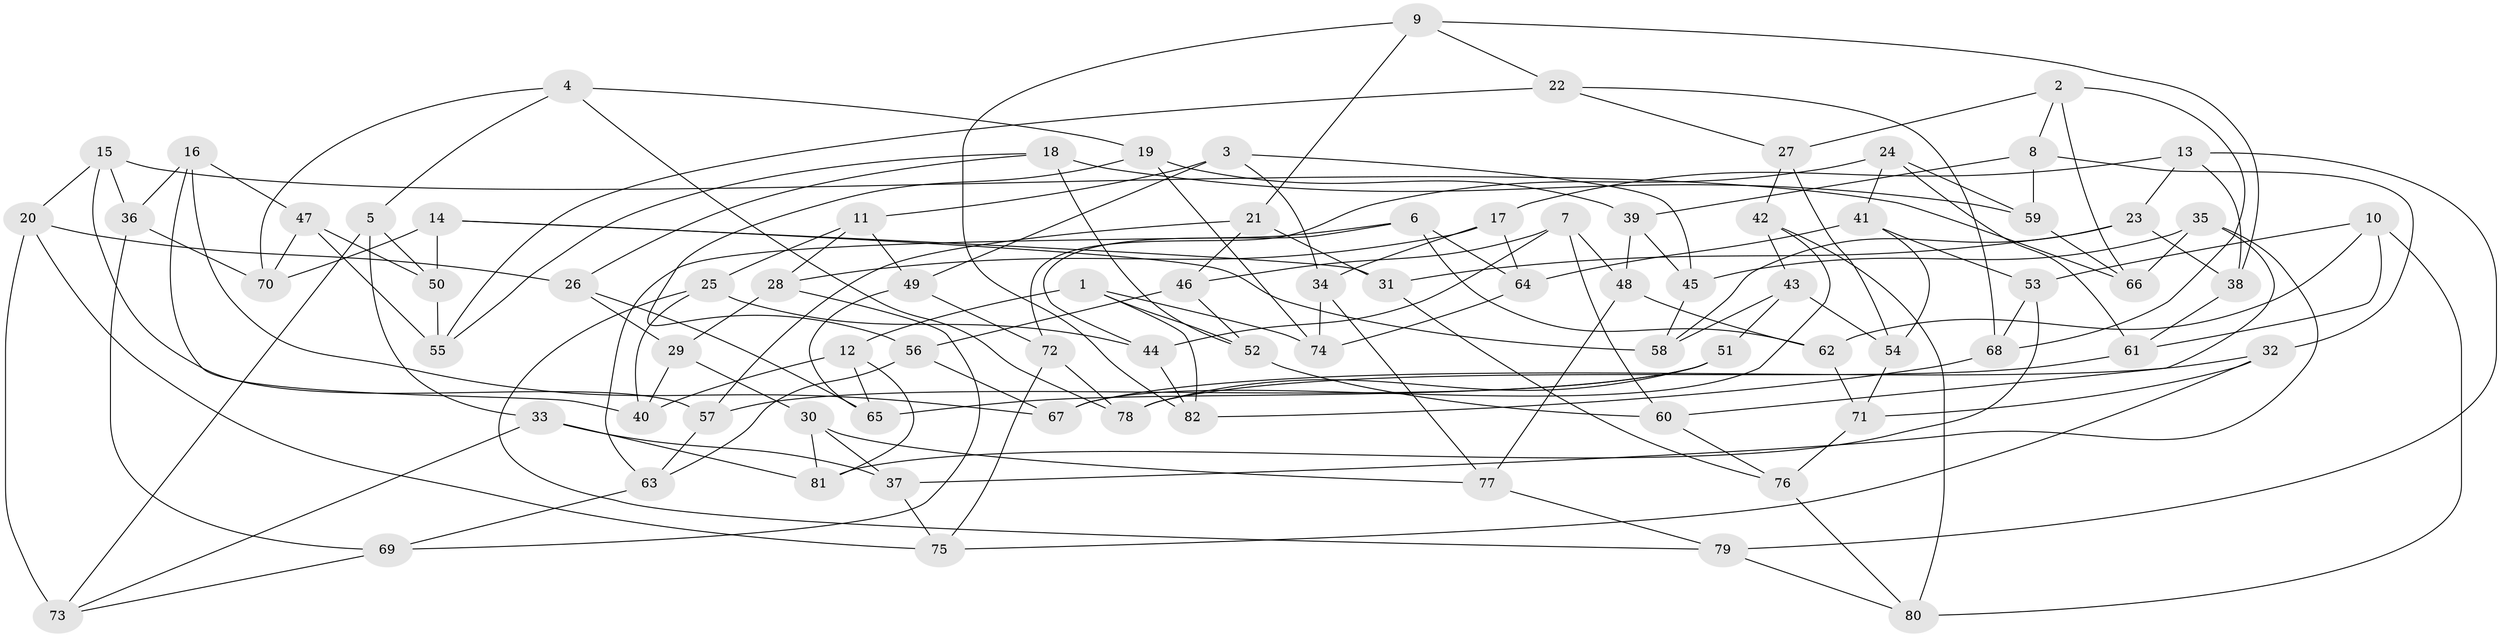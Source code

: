 // coarse degree distribution, {9: 0.12121212121212122, 3: 0.18181818181818182, 4: 0.3333333333333333, 8: 0.18181818181818182, 11: 0.030303030303030304, 10: 0.030303030303030304, 7: 0.030303030303030304, 2: 0.030303030303030304, 6: 0.06060606060606061}
// Generated by graph-tools (version 1.1) at 2025/53/03/04/25 22:53:37]
// undirected, 82 vertices, 164 edges
graph export_dot {
  node [color=gray90,style=filled];
  1;
  2;
  3;
  4;
  5;
  6;
  7;
  8;
  9;
  10;
  11;
  12;
  13;
  14;
  15;
  16;
  17;
  18;
  19;
  20;
  21;
  22;
  23;
  24;
  25;
  26;
  27;
  28;
  29;
  30;
  31;
  32;
  33;
  34;
  35;
  36;
  37;
  38;
  39;
  40;
  41;
  42;
  43;
  44;
  45;
  46;
  47;
  48;
  49;
  50;
  51;
  52;
  53;
  54;
  55;
  56;
  57;
  58;
  59;
  60;
  61;
  62;
  63;
  64;
  65;
  66;
  67;
  68;
  69;
  70;
  71;
  72;
  73;
  74;
  75;
  76;
  77;
  78;
  79;
  80;
  81;
  82;
  1 -- 82;
  1 -- 74;
  1 -- 12;
  1 -- 52;
  2 -- 68;
  2 -- 27;
  2 -- 8;
  2 -- 66;
  3 -- 11;
  3 -- 49;
  3 -- 45;
  3 -- 34;
  4 -- 19;
  4 -- 78;
  4 -- 5;
  4 -- 70;
  5 -- 33;
  5 -- 73;
  5 -- 50;
  6 -- 63;
  6 -- 62;
  6 -- 44;
  6 -- 64;
  7 -- 48;
  7 -- 60;
  7 -- 44;
  7 -- 46;
  8 -- 32;
  8 -- 39;
  8 -- 59;
  9 -- 38;
  9 -- 21;
  9 -- 22;
  9 -- 82;
  10 -- 61;
  10 -- 62;
  10 -- 80;
  10 -- 53;
  11 -- 28;
  11 -- 25;
  11 -- 49;
  12 -- 81;
  12 -- 65;
  12 -- 40;
  13 -- 79;
  13 -- 17;
  13 -- 38;
  13 -- 23;
  14 -- 58;
  14 -- 31;
  14 -- 50;
  14 -- 70;
  15 -- 66;
  15 -- 57;
  15 -- 36;
  15 -- 20;
  16 -- 47;
  16 -- 67;
  16 -- 36;
  16 -- 40;
  17 -- 34;
  17 -- 28;
  17 -- 64;
  18 -- 59;
  18 -- 52;
  18 -- 26;
  18 -- 55;
  19 -- 74;
  19 -- 56;
  19 -- 39;
  20 -- 75;
  20 -- 26;
  20 -- 73;
  21 -- 57;
  21 -- 31;
  21 -- 46;
  22 -- 27;
  22 -- 68;
  22 -- 55;
  23 -- 31;
  23 -- 38;
  23 -- 58;
  24 -- 59;
  24 -- 41;
  24 -- 61;
  24 -- 72;
  25 -- 44;
  25 -- 79;
  25 -- 40;
  26 -- 29;
  26 -- 65;
  27 -- 54;
  27 -- 42;
  28 -- 69;
  28 -- 29;
  29 -- 30;
  29 -- 40;
  30 -- 81;
  30 -- 37;
  30 -- 77;
  31 -- 76;
  32 -- 71;
  32 -- 67;
  32 -- 75;
  33 -- 73;
  33 -- 81;
  33 -- 37;
  34 -- 74;
  34 -- 77;
  35 -- 37;
  35 -- 60;
  35 -- 66;
  35 -- 45;
  36 -- 70;
  36 -- 69;
  37 -- 75;
  38 -- 61;
  39 -- 48;
  39 -- 45;
  41 -- 54;
  41 -- 64;
  41 -- 53;
  42 -- 67;
  42 -- 43;
  42 -- 80;
  43 -- 58;
  43 -- 54;
  43 -- 51;
  44 -- 82;
  45 -- 58;
  46 -- 52;
  46 -- 56;
  47 -- 50;
  47 -- 55;
  47 -- 70;
  48 -- 77;
  48 -- 62;
  49 -- 72;
  49 -- 65;
  50 -- 55;
  51 -- 65;
  51 -- 78;
  51 -- 57;
  52 -- 60;
  53 -- 68;
  53 -- 81;
  54 -- 71;
  56 -- 67;
  56 -- 63;
  57 -- 63;
  59 -- 66;
  60 -- 76;
  61 -- 78;
  62 -- 71;
  63 -- 69;
  64 -- 74;
  68 -- 82;
  69 -- 73;
  71 -- 76;
  72 -- 78;
  72 -- 75;
  76 -- 80;
  77 -- 79;
  79 -- 80;
}
